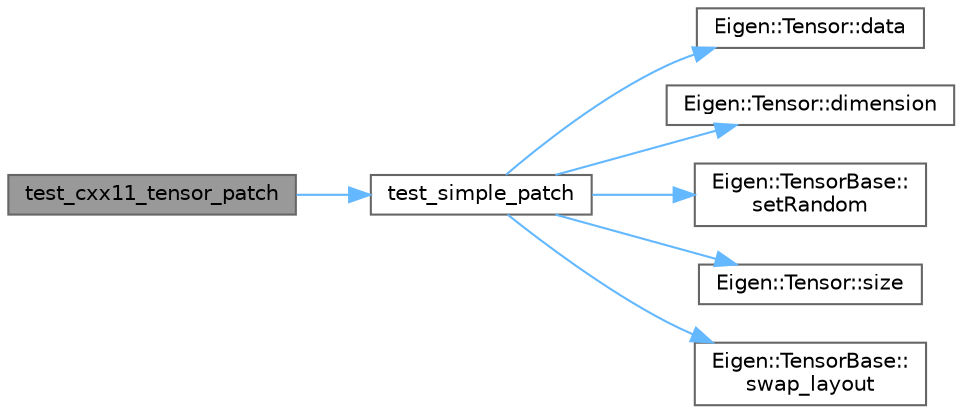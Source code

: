 digraph "test_cxx11_tensor_patch"
{
 // LATEX_PDF_SIZE
  bgcolor="transparent";
  edge [fontname=Helvetica,fontsize=10,labelfontname=Helvetica,labelfontsize=10];
  node [fontname=Helvetica,fontsize=10,shape=box,height=0.2,width=0.4];
  rankdir="LR";
  Node1 [id="Node000001",label="test_cxx11_tensor_patch",height=0.2,width=0.4,color="gray40", fillcolor="grey60", style="filled", fontcolor="black",tooltip=" "];
  Node1 -> Node2 [id="edge1_Node000001_Node000002",color="steelblue1",style="solid",tooltip=" "];
  Node2 [id="Node000002",label="test_simple_patch",height=0.2,width=0.4,color="grey40", fillcolor="white", style="filled",URL="$cxx11__tensor__image__patch_8cpp.html#a52e42202e2892531a13d530c17d67ce8",tooltip=" "];
  Node2 -> Node3 [id="edge2_Node000002_Node000003",color="steelblue1",style="solid",tooltip=" "];
  Node3 [id="Node000003",label="Eigen::Tensor::data",height=0.2,width=0.4,color="grey40", fillcolor="white", style="filled",URL="$class_eigen_1_1_tensor.html#a85786e910919756b2aac8e785bd8fb95",tooltip=" "];
  Node2 -> Node4 [id="edge3_Node000002_Node000004",color="steelblue1",style="solid",tooltip=" "];
  Node4 [id="Node000004",label="Eigen::Tensor::dimension",height=0.2,width=0.4,color="grey40", fillcolor="white", style="filled",URL="$class_eigen_1_1_tensor.html#ac0a1bb6142d4e5c4d15ba25beccb26a5",tooltip=" "];
  Node2 -> Node5 [id="edge4_Node000002_Node000005",color="steelblue1",style="solid",tooltip=" "];
  Node5 [id="Node000005",label="Eigen::TensorBase::\lsetRandom",height=0.2,width=0.4,color="grey40", fillcolor="white", style="filled",URL="$class_eigen_1_1_tensor_base.html#afdc88de9b71bae20bb0b59e261e9a6a4",tooltip=" "];
  Node2 -> Node6 [id="edge5_Node000002_Node000006",color="steelblue1",style="solid",tooltip=" "];
  Node6 [id="Node000006",label="Eigen::Tensor::size",height=0.2,width=0.4,color="grey40", fillcolor="white", style="filled",URL="$class_eigen_1_1_tensor.html#a890988b2e1dd992d9b905e0a6a488587",tooltip=" "];
  Node2 -> Node7 [id="edge6_Node000002_Node000007",color="steelblue1",style="solid",tooltip=" "];
  Node7 [id="Node000007",label="Eigen::TensorBase::\lswap_layout",height=0.2,width=0.4,color="grey40", fillcolor="white", style="filled",URL="$class_eigen_1_1_tensor_base.html#ab72b67e64e83b56149a5562f3380835c",tooltip=" "];
}
